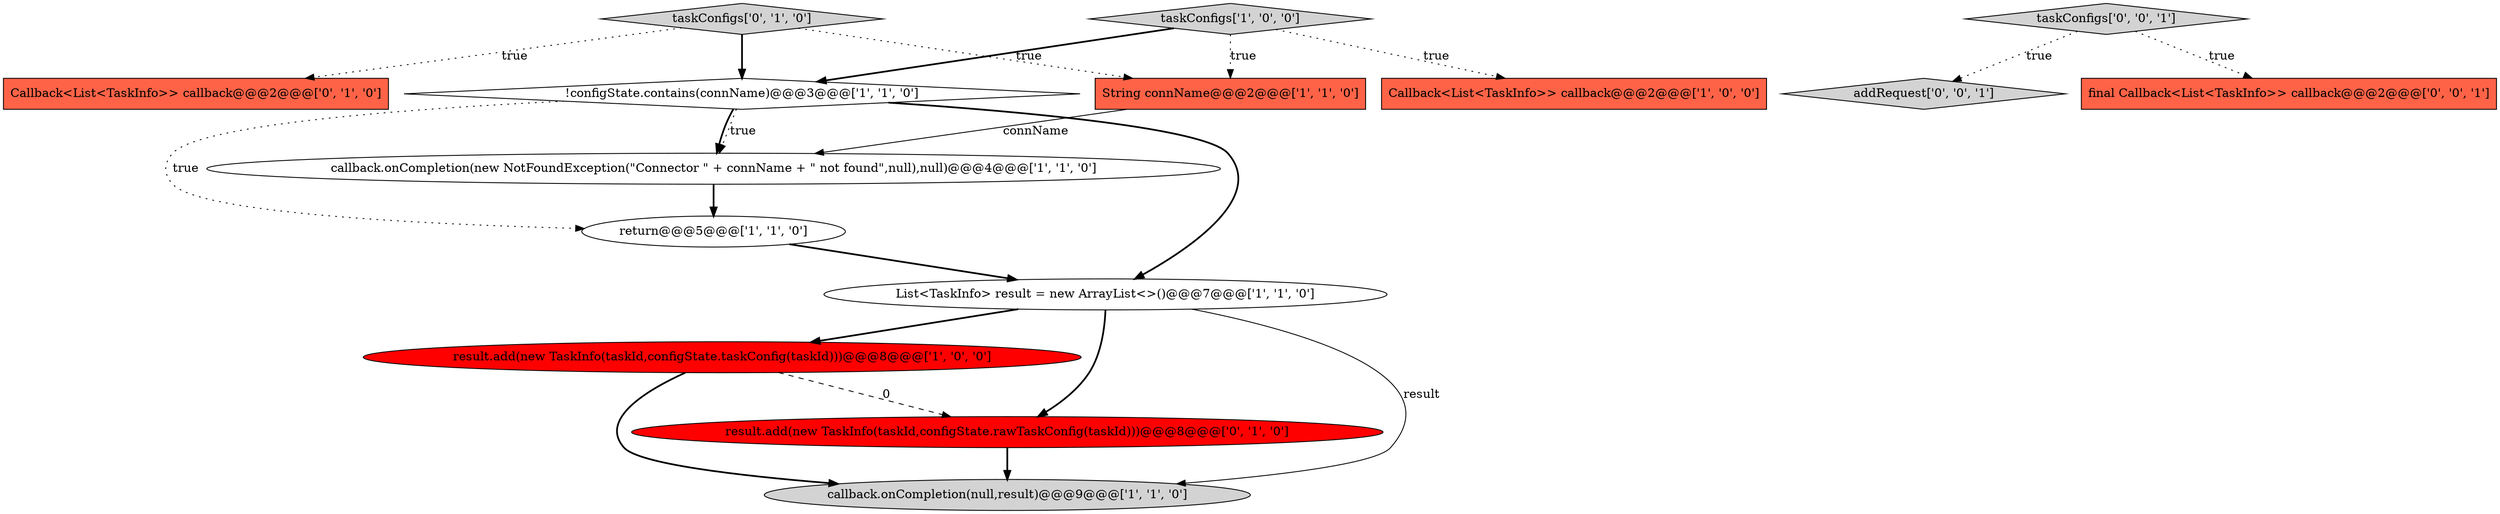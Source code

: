 digraph {
8 [style = filled, label = "callback.onCompletion(new NotFoundException(\"Connector \" + connName + \" not found\",null),null)@@@4@@@['1', '1', '0']", fillcolor = white, shape = ellipse image = "AAA0AAABBB1BBB"];
10 [style = filled, label = "result.add(new TaskInfo(taskId,configState.rawTaskConfig(taskId)))@@@8@@@['0', '1', '0']", fillcolor = red, shape = ellipse image = "AAA1AAABBB2BBB"];
3 [style = filled, label = "result.add(new TaskInfo(taskId,configState.taskConfig(taskId)))@@@8@@@['1', '0', '0']", fillcolor = red, shape = ellipse image = "AAA1AAABBB1BBB"];
4 [style = filled, label = "return@@@5@@@['1', '1', '0']", fillcolor = white, shape = ellipse image = "AAA0AAABBB1BBB"];
5 [style = filled, label = "List<TaskInfo> result = new ArrayList<>()@@@7@@@['1', '1', '0']", fillcolor = white, shape = ellipse image = "AAA0AAABBB1BBB"];
2 [style = filled, label = "!configState.contains(connName)@@@3@@@['1', '1', '0']", fillcolor = white, shape = diamond image = "AAA0AAABBB1BBB"];
12 [style = filled, label = "addRequest['0', '0', '1']", fillcolor = lightgray, shape = diamond image = "AAA0AAABBB3BBB"];
9 [style = filled, label = "taskConfigs['0', '1', '0']", fillcolor = lightgray, shape = diamond image = "AAA0AAABBB2BBB"];
1 [style = filled, label = "taskConfigs['1', '0', '0']", fillcolor = lightgray, shape = diamond image = "AAA0AAABBB1BBB"];
0 [style = filled, label = "callback.onCompletion(null,result)@@@9@@@['1', '1', '0']", fillcolor = lightgray, shape = ellipse image = "AAA0AAABBB1BBB"];
7 [style = filled, label = "String connName@@@2@@@['1', '1', '0']", fillcolor = tomato, shape = box image = "AAA0AAABBB1BBB"];
11 [style = filled, label = "Callback<List<TaskInfo>> callback@@@2@@@['0', '1', '0']", fillcolor = tomato, shape = box image = "AAA0AAABBB2BBB"];
13 [style = filled, label = "taskConfigs['0', '0', '1']", fillcolor = lightgray, shape = diamond image = "AAA0AAABBB3BBB"];
14 [style = filled, label = "final Callback<List<TaskInfo>> callback@@@2@@@['0', '0', '1']", fillcolor = tomato, shape = box image = "AAA0AAABBB3BBB"];
6 [style = filled, label = "Callback<List<TaskInfo>> callback@@@2@@@['1', '0', '0']", fillcolor = tomato, shape = box image = "AAA0AAABBB1BBB"];
5->3 [style = bold, label=""];
5->0 [style = solid, label="result"];
5->10 [style = bold, label=""];
13->12 [style = dotted, label="true"];
9->2 [style = bold, label=""];
9->11 [style = dotted, label="true"];
3->0 [style = bold, label=""];
1->7 [style = dotted, label="true"];
10->0 [style = bold, label=""];
2->4 [style = dotted, label="true"];
7->8 [style = solid, label="connName"];
1->6 [style = dotted, label="true"];
1->2 [style = bold, label=""];
3->10 [style = dashed, label="0"];
8->4 [style = bold, label=""];
9->7 [style = dotted, label="true"];
13->14 [style = dotted, label="true"];
4->5 [style = bold, label=""];
2->8 [style = dotted, label="true"];
2->8 [style = bold, label=""];
2->5 [style = bold, label=""];
}
